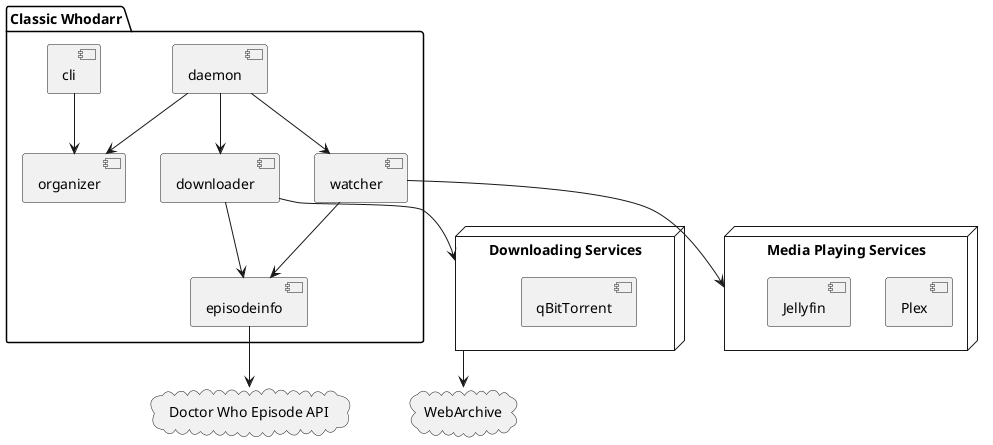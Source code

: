 @startuml

cloud "Doctor Who Episode API"
cloud "WebArchive"

package "Classic Whodarr" {
    [daemon] --> [downloader]
    [daemon] --> [watcher]
    [downloader] --> [episodeinfo]
    [watcher] --> [episodeinfo]
    [cli] --> [organizer]
    [daemon] --> [organizer]
}

node "Media Playing Services" {
    [Plex]
    [Jellyfin]
}

node "Downloading Services" {
    [qBitTorrent]
}

[episodeinfo] --> "Doctor Who Episode API"
"Downloading Services" --> "WebArchive"

[downloader] --> "Downloading Services"

[watcher] --> "Media Playing Services"

@enduml